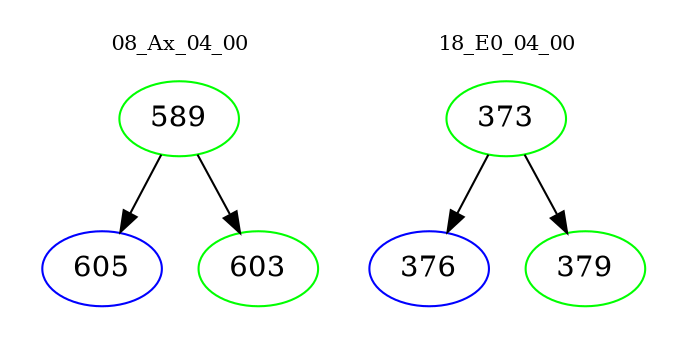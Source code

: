 digraph{
subgraph cluster_0 {
color = white
label = "08_Ax_04_00";
fontsize=10;
T0_589 [label="589", color="green"]
T0_589 -> T0_605 [color="black"]
T0_605 [label="605", color="blue"]
T0_589 -> T0_603 [color="black"]
T0_603 [label="603", color="green"]
}
subgraph cluster_1 {
color = white
label = "18_E0_04_00";
fontsize=10;
T1_373 [label="373", color="green"]
T1_373 -> T1_376 [color="black"]
T1_376 [label="376", color="blue"]
T1_373 -> T1_379 [color="black"]
T1_379 [label="379", color="green"]
}
}
